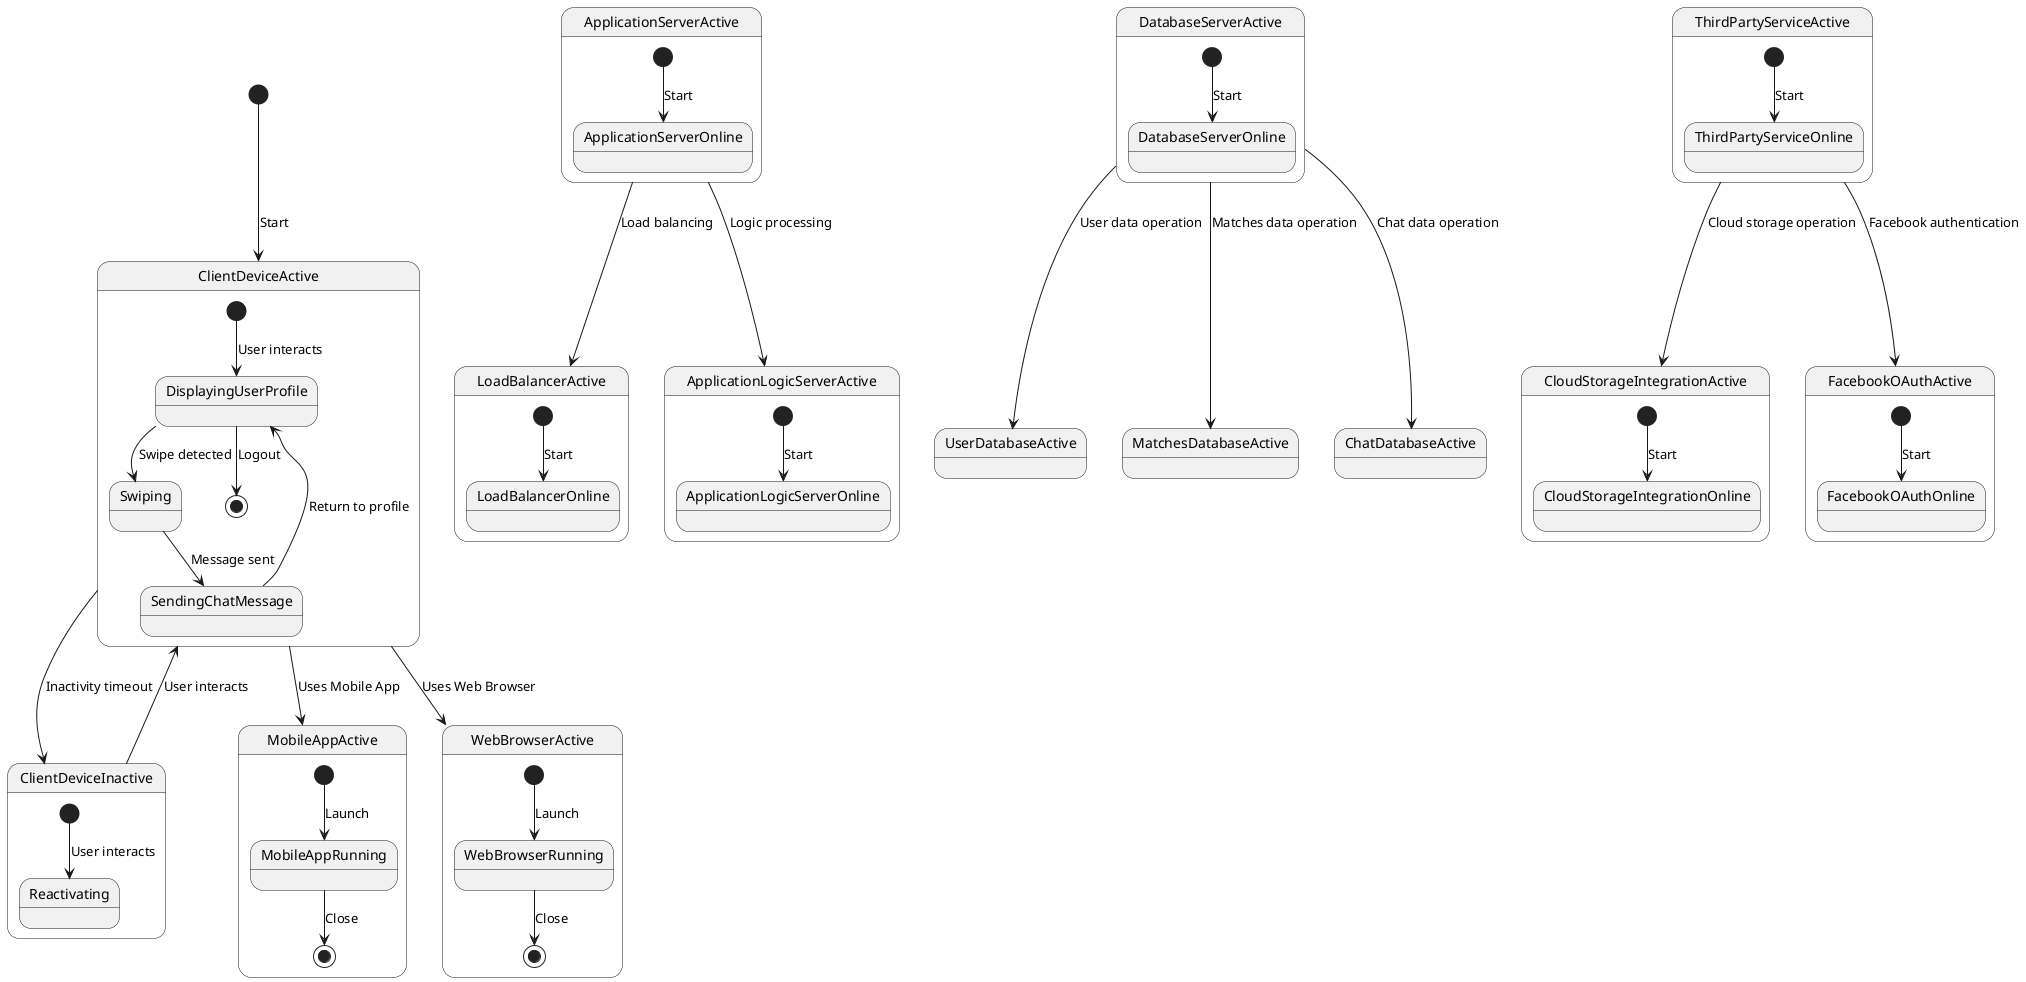 @startuml main

[*] --> ClientDeviceActive : Start

state ClientDeviceActive {
    [*] --> DisplayingUserProfile : User interacts
    DisplayingUserProfile --> Swiping : Swipe detected
    Swiping --> SendingChatMessage : Message sent
    SendingChatMessage --> DisplayingUserProfile : Return to profile
    DisplayingUserProfile --> [*] : Logout
}

state ClientDeviceInactive {
    [*] --> Reactivating : User interacts
}

state MobileAppActive {
    [*] --> MobileAppRunning : Launch
    MobileAppRunning --> [*] : Close
}

state WebBrowserActive {
    [*] --> WebBrowserRunning : Launch
    WebBrowserRunning --> [*] : Close
}

state ApplicationServerActive {
    [*] --> ApplicationServerOnline : Start
}

state LoadBalancerActive {
    [*] --> LoadBalancerOnline : Start
}

state ApplicationLogicServerActive {
    [*] --> ApplicationLogicServerOnline : Start
}

state DatabaseServerActive {
    [*] --> DatabaseServerOnline : Start
}

state ThirdPartyServiceActive {
    [*] --> ThirdPartyServiceOnline : Start
}

state CloudStorageIntegrationActive {
    [*] --> CloudStorageIntegrationOnline : Start
}

state FacebookOAuthActive {
    [*] --> FacebookOAuthOnline : Start
}

ClientDeviceActive --> ClientDeviceInactive : Inactivity timeout
ClientDeviceInactive --> ClientDeviceActive : User interacts

ClientDeviceActive --> MobileAppActive : Uses Mobile App
ClientDeviceActive --> WebBrowserActive : Uses Web Browser

ApplicationServerActive --> LoadBalancerActive : Load balancing
ApplicationServerActive --> ApplicationLogicServerActive : Logic processing

DatabaseServerActive --> UserDatabaseActive : User data operation
DatabaseServerActive --> MatchesDatabaseActive : Matches data operation
DatabaseServerActive --> ChatDatabaseActive : Chat data operation

ThirdPartyServiceActive --> CloudStorageIntegrationActive : Cloud storage operation
ThirdPartyServiceActive --> FacebookOAuthActive : Facebook authentication

@enduml
